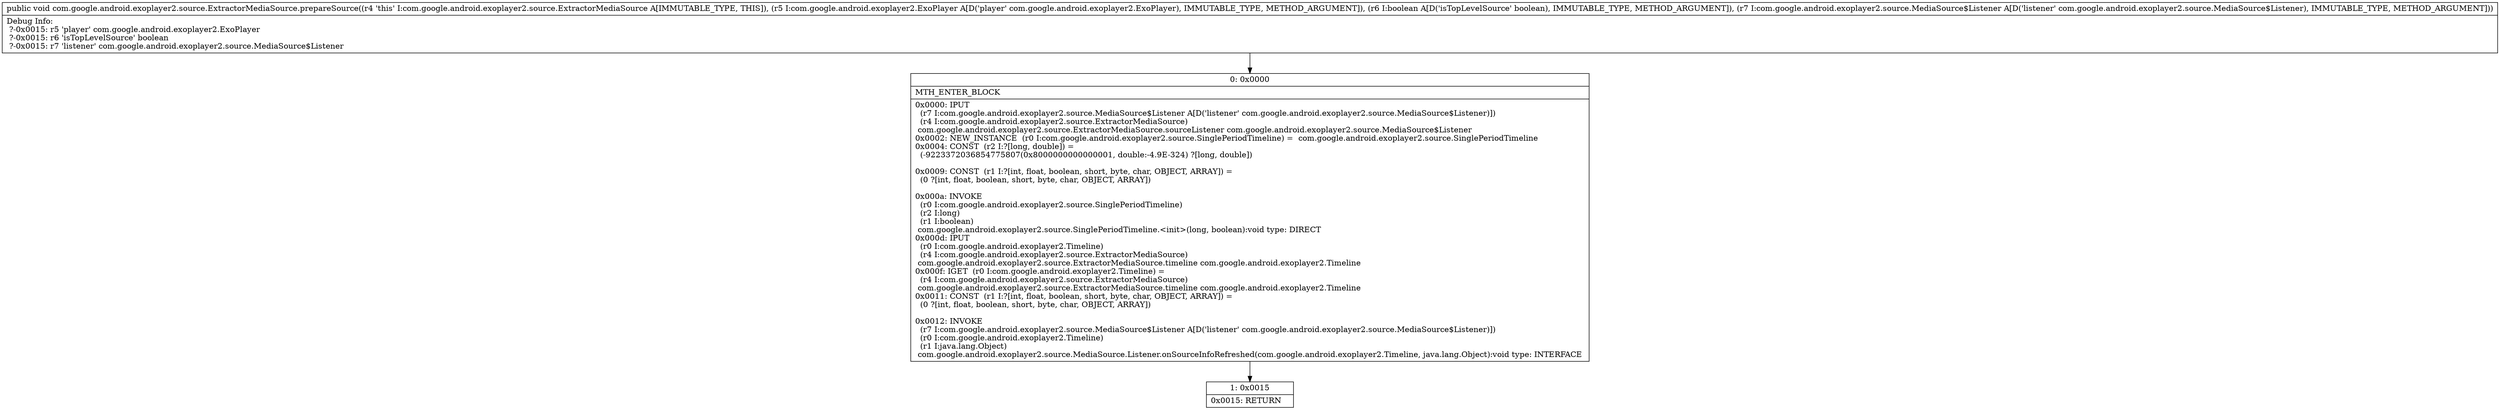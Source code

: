 digraph "CFG forcom.google.android.exoplayer2.source.ExtractorMediaSource.prepareSource(Lcom\/google\/android\/exoplayer2\/ExoPlayer;ZLcom\/google\/android\/exoplayer2\/source\/MediaSource$Listener;)V" {
Node_0 [shape=record,label="{0\:\ 0x0000|MTH_ENTER_BLOCK\l|0x0000: IPUT  \l  (r7 I:com.google.android.exoplayer2.source.MediaSource$Listener A[D('listener' com.google.android.exoplayer2.source.MediaSource$Listener)])\l  (r4 I:com.google.android.exoplayer2.source.ExtractorMediaSource)\l com.google.android.exoplayer2.source.ExtractorMediaSource.sourceListener com.google.android.exoplayer2.source.MediaSource$Listener \l0x0002: NEW_INSTANCE  (r0 I:com.google.android.exoplayer2.source.SinglePeriodTimeline) =  com.google.android.exoplayer2.source.SinglePeriodTimeline \l0x0004: CONST  (r2 I:?[long, double]) = \l  (\-9223372036854775807(0x8000000000000001, double:\-4.9E\-324) ?[long, double])\l \l0x0009: CONST  (r1 I:?[int, float, boolean, short, byte, char, OBJECT, ARRAY]) = \l  (0 ?[int, float, boolean, short, byte, char, OBJECT, ARRAY])\l \l0x000a: INVOKE  \l  (r0 I:com.google.android.exoplayer2.source.SinglePeriodTimeline)\l  (r2 I:long)\l  (r1 I:boolean)\l com.google.android.exoplayer2.source.SinglePeriodTimeline.\<init\>(long, boolean):void type: DIRECT \l0x000d: IPUT  \l  (r0 I:com.google.android.exoplayer2.Timeline)\l  (r4 I:com.google.android.exoplayer2.source.ExtractorMediaSource)\l com.google.android.exoplayer2.source.ExtractorMediaSource.timeline com.google.android.exoplayer2.Timeline \l0x000f: IGET  (r0 I:com.google.android.exoplayer2.Timeline) = \l  (r4 I:com.google.android.exoplayer2.source.ExtractorMediaSource)\l com.google.android.exoplayer2.source.ExtractorMediaSource.timeline com.google.android.exoplayer2.Timeline \l0x0011: CONST  (r1 I:?[int, float, boolean, short, byte, char, OBJECT, ARRAY]) = \l  (0 ?[int, float, boolean, short, byte, char, OBJECT, ARRAY])\l \l0x0012: INVOKE  \l  (r7 I:com.google.android.exoplayer2.source.MediaSource$Listener A[D('listener' com.google.android.exoplayer2.source.MediaSource$Listener)])\l  (r0 I:com.google.android.exoplayer2.Timeline)\l  (r1 I:java.lang.Object)\l com.google.android.exoplayer2.source.MediaSource.Listener.onSourceInfoRefreshed(com.google.android.exoplayer2.Timeline, java.lang.Object):void type: INTERFACE \l}"];
Node_1 [shape=record,label="{1\:\ 0x0015|0x0015: RETURN   \l}"];
MethodNode[shape=record,label="{public void com.google.android.exoplayer2.source.ExtractorMediaSource.prepareSource((r4 'this' I:com.google.android.exoplayer2.source.ExtractorMediaSource A[IMMUTABLE_TYPE, THIS]), (r5 I:com.google.android.exoplayer2.ExoPlayer A[D('player' com.google.android.exoplayer2.ExoPlayer), IMMUTABLE_TYPE, METHOD_ARGUMENT]), (r6 I:boolean A[D('isTopLevelSource' boolean), IMMUTABLE_TYPE, METHOD_ARGUMENT]), (r7 I:com.google.android.exoplayer2.source.MediaSource$Listener A[D('listener' com.google.android.exoplayer2.source.MediaSource$Listener), IMMUTABLE_TYPE, METHOD_ARGUMENT]))  | Debug Info:\l  ?\-0x0015: r5 'player' com.google.android.exoplayer2.ExoPlayer\l  ?\-0x0015: r6 'isTopLevelSource' boolean\l  ?\-0x0015: r7 'listener' com.google.android.exoplayer2.source.MediaSource$Listener\l}"];
MethodNode -> Node_0;
Node_0 -> Node_1;
}

